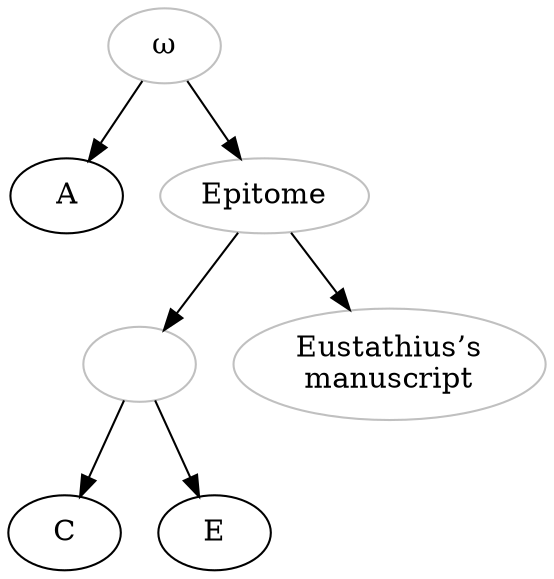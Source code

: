 # Athenaeus: Kaibel 1887
# Epitome independent from A, no contamination

digraph {

    omega -> A;
    omega -> epitome;
    epitome -> 1;
    1 -> C;
    1 -> E;
    epitome -> Eustathius_ms;

    omega [color="grey", label="ω"];
    epitome [color="grey", label="Epitome"];
    Eustathius_ms [color="grey", label="Eustathius’s\nmanuscript"];
    1 [color="grey", label=""];

}
